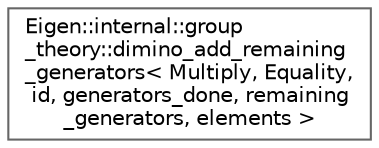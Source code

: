 digraph "类继承关系图"
{
 // LATEX_PDF_SIZE
  bgcolor="transparent";
  edge [fontname=Helvetica,fontsize=10,labelfontname=Helvetica,labelfontsize=10];
  node [fontname=Helvetica,fontsize=10,shape=box,height=0.2,width=0.4];
  rankdir="LR";
  Node0 [id="Node000000",label="Eigen::internal::group\l_theory::dimino_add_remaining\l_generators\< Multiply, Equality,\l id, generators_done, remaining\l_generators, elements \>",height=0.2,width=0.4,color="grey40", fillcolor="white", style="filled",URL="$struct_eigen_1_1internal_1_1group__theory_1_1dimino__add__remaining__generators.html",tooltip=" "];
}
